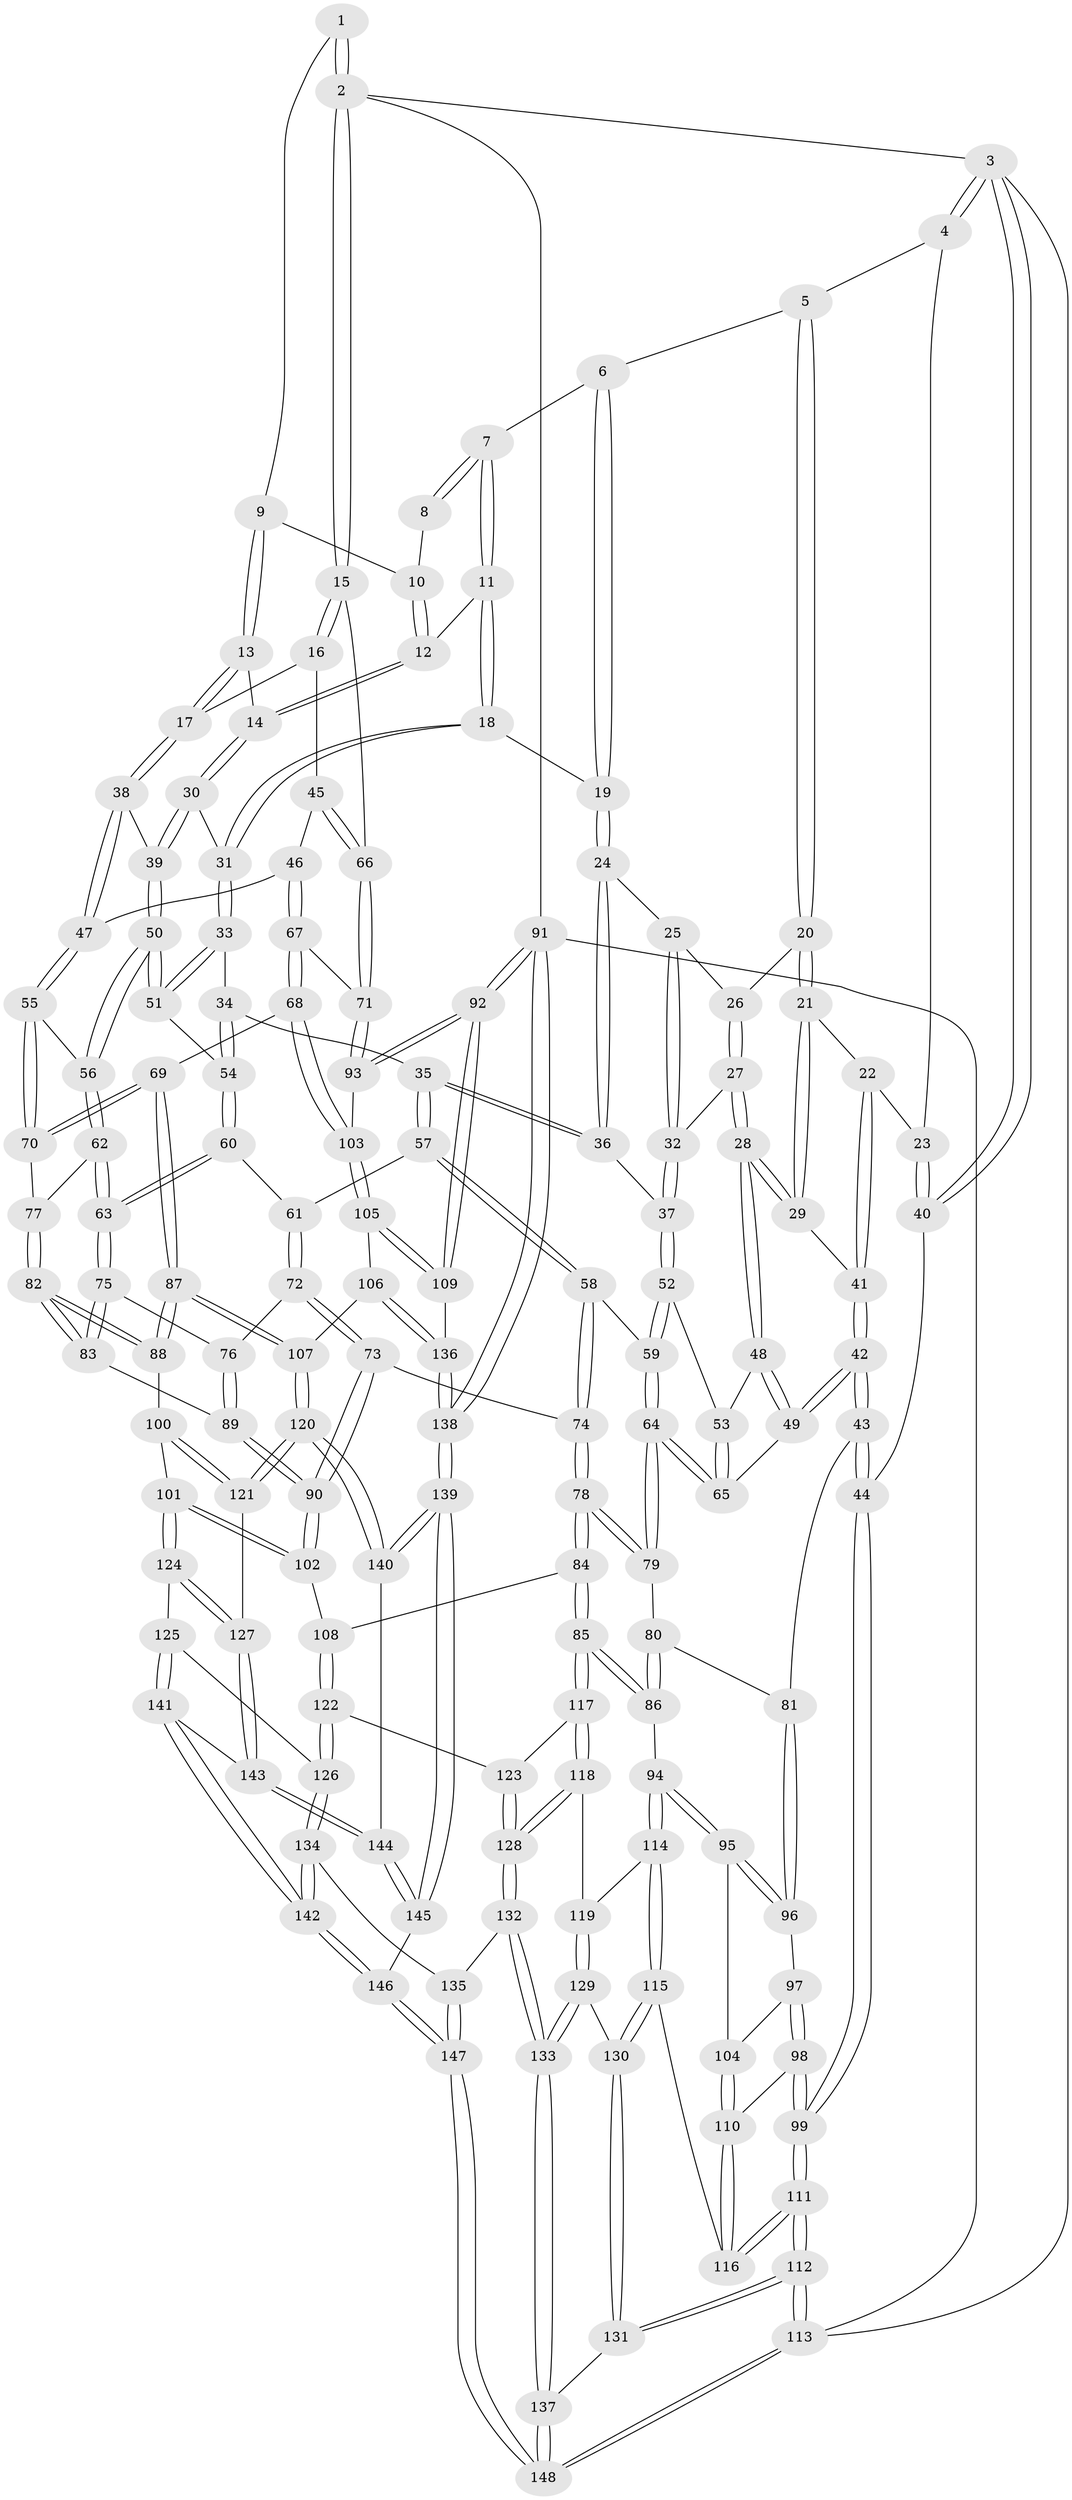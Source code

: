 // Generated by graph-tools (version 1.1) at 2025/17/03/09/25 04:17:09]
// undirected, 148 vertices, 367 edges
graph export_dot {
graph [start="1"]
  node [color=gray90,style=filled];
  1 [pos="+0.8703509274327837+0"];
  2 [pos="+1+0"];
  3 [pos="+0+0"];
  4 [pos="+0.24231426341993825+0"];
  5 [pos="+0.2772635075143519+0"];
  6 [pos="+0.38018527399973534+0"];
  7 [pos="+0.48971486465151226+0"];
  8 [pos="+0.7414728267711066+0"];
  9 [pos="+0.752991245513104+0.08700430997282158"];
  10 [pos="+0.7152958957866602+0.07446789958820017"];
  11 [pos="+0.5885454892453884+0.08556703095421409"];
  12 [pos="+0.617159542403238+0.1331531623391163"];
  13 [pos="+0.78948722391011+0.11833976142257403"];
  14 [pos="+0.6202695651435013+0.15018886764270534"];
  15 [pos="+1+0"];
  16 [pos="+0.9098818953975396+0.1303044792285425"];
  17 [pos="+0.8503326359772494+0.1473171368742222"];
  18 [pos="+0.4333999659925306+0.18083732615008122"];
  19 [pos="+0.41904882487309164+0.17273277947919394"];
  20 [pos="+0.23742880322570403+0.1157975711763795"];
  21 [pos="+0.12946081012682034+0.17734797987663498"];
  22 [pos="+0.08308681105011942+0.19002328616860792"];
  23 [pos="+0.06140075578520832+0.17377311939459206"];
  24 [pos="+0.3948440408594912+0.1899234487239908"];
  25 [pos="+0.36850065122130776+0.19398120845310587"];
  26 [pos="+0.24066409532108582+0.12417773249067929"];
  27 [pos="+0.25306634534771777+0.25932455231030493"];
  28 [pos="+0.23761621008895706+0.26881630849231586"];
  29 [pos="+0.2179728006599541+0.25741992446134676"];
  30 [pos="+0.620742238845747+0.16392951094756433"];
  31 [pos="+0.49988461391489875+0.23806516238334047"];
  32 [pos="+0.27505505799983976+0.26546212313678985"];
  33 [pos="+0.49903350415716613+0.25005064142481354"];
  34 [pos="+0.4465196488927031+0.308079704427152"];
  35 [pos="+0.3921427368037145+0.32128424668228894"];
  36 [pos="+0.3767898328285959+0.3124749193973744"];
  37 [pos="+0.32763554577947646+0.3112107588264953"];
  38 [pos="+0.7209413375298328+0.2582860973554282"];
  39 [pos="+0.6910971944644132+0.251491436788783"];
  40 [pos="+0+0.06570590006297632"];
  41 [pos="+0.08979663237162108+0.22075243951428827"];
  42 [pos="+0.09627113714841867+0.3876554978317727"];
  43 [pos="+0.03470888049159044+0.4372108467986924"];
  44 [pos="+0+0.448826770529463"];
  45 [pos="+0.8296238568762936+0.3477154505285338"];
  46 [pos="+0.8070484580934965+0.35729863708037224"];
  47 [pos="+0.7789523526689177+0.3445842660248417"];
  48 [pos="+0.1808820774888819+0.33840389100589374"];
  49 [pos="+0.12640538646288912+0.3808872270043194"];
  50 [pos="+0.5976242903237481+0.35373984222948573"];
  51 [pos="+0.5655154547176279+0.3347909539589863"];
  52 [pos="+0.3104579215192128+0.3586607873102298"];
  53 [pos="+0.2637342665043068+0.36451653435899534"];
  54 [pos="+0.4804775574351947+0.3641631523108413"];
  55 [pos="+0.6803170591934196+0.4390637662126378"];
  56 [pos="+0.6019934136305911+0.4108446495018353"];
  57 [pos="+0.40310939813359353+0.43372783874907"];
  58 [pos="+0.38688382964722545+0.44029300994612663"];
  59 [pos="+0.3167487214923534+0.431734628573216"];
  60 [pos="+0.46987813881270585+0.42687286522286494"];
  61 [pos="+0.4117612603332476+0.4359281646953314"];
  62 [pos="+0.5593983300675331+0.45356199492683946"];
  63 [pos="+0.5458845095969149+0.4608961170226697"];
  64 [pos="+0.27483863009429393+0.45455492139226633"];
  65 [pos="+0.27360765485985084+0.453759048884653"];
  66 [pos="+1+0.31253715482968075"];
  67 [pos="+0.8453720965246362+0.5031778608688611"];
  68 [pos="+0.82006603197702+0.5463848910205804"];
  69 [pos="+0.7591655205131412+0.5569372204890631"];
  70 [pos="+0.7129337368189481+0.5056726571376124"];
  71 [pos="+1+0.3931984160171132"];
  72 [pos="+0.4485650408394669+0.5432530390378988"];
  73 [pos="+0.402180178460003+0.5774568995230218"];
  74 [pos="+0.3505979254816055+0.5847662970287751"];
  75 [pos="+0.5304878151851211+0.5142197637049484"];
  76 [pos="+0.48035442341974355+0.542642249426223"];
  77 [pos="+0.6232977279165466+0.5218313308553921"];
  78 [pos="+0.34036260472513497+0.5910571876931316"];
  79 [pos="+0.27098975376994633+0.4981118076871709"];
  80 [pos="+0.2198443457378756+0.5263846110933237"];
  81 [pos="+0.0422122009501987+0.44654836867646247"];
  82 [pos="+0.6053381763280112+0.6212328356543511"];
  83 [pos="+0.5767147065615346+0.5914044800000123"];
  84 [pos="+0.3044526651005541+0.6700176334299275"];
  85 [pos="+0.2690929592588866+0.6888893088671468"];
  86 [pos="+0.19340860595509887+0.6622472516349767"];
  87 [pos="+0.6699557629421615+0.6616233028153311"];
  88 [pos="+0.6229381278822582+0.6526587924785588"];
  89 [pos="+0.491964478784935+0.5988216871697811"];
  90 [pos="+0.4760974117661383+0.6441096927516259"];
  91 [pos="+1+1"];
  92 [pos="+1+0.7526444265543293"];
  93 [pos="+1+0.4845617274128986"];
  94 [pos="+0.16919981084689087+0.6614930938010992"];
  95 [pos="+0.16534946347607996+0.6600388055173485"];
  96 [pos="+0.09840411941600131+0.555762705803609"];
  97 [pos="+0.032660567378769545+0.6427179368143011"];
  98 [pos="+0+0.6245269105557293"];
  99 [pos="+0+0.5879396802185431"];
  100 [pos="+0.5428186668588576+0.6961257905663192"];
  101 [pos="+0.4973314272017521+0.7148814256511177"];
  102 [pos="+0.49730237923131343+0.7148686988471356"];
  103 [pos="+0.858851441483282+0.5961712828821208"];
  104 [pos="+0.11615933126040531+0.6772440083635483"];
  105 [pos="+0.8929149929269379+0.6535710378995602"];
  106 [pos="+0.768368418947723+0.78330442332183"];
  107 [pos="+0.7273406563892587+0.7783301698187262"];
  108 [pos="+0.42256982956975847+0.7194759223428276"];
  109 [pos="+1+0.7370429715445438"];
  110 [pos="+0.05688373763233226+0.7220545593430048"];
  111 [pos="+0+0.9708766152014089"];
  112 [pos="+0+1"];
  113 [pos="+0+1"];
  114 [pos="+0.12931429516302195+0.7905029734055425"];
  115 [pos="+0.09046624771109112+0.8132957558000625"];
  116 [pos="+0.041908607081086034+0.7921259208666205"];
  117 [pos="+0.2691148543460337+0.6978384189703843"];
  118 [pos="+0.22814285081455368+0.8109562736453254"];
  119 [pos="+0.18666749819138923+0.8184567150892389"];
  120 [pos="+0.666198446014881+0.8531768352927508"];
  121 [pos="+0.6467789664201972+0.8514203024759873"];
  122 [pos="+0.3868249774347055+0.8281863563307934"];
  123 [pos="+0.33593248340019294+0.8108596058610593"];
  124 [pos="+0.500938763287886+0.7370644575040394"];
  125 [pos="+0.4702563066714445+0.8559726323164313"];
  126 [pos="+0.4019709176626033+0.8537097131029232"];
  127 [pos="+0.6032912009292961+0.8516683437928743"];
  128 [pos="+0.26531666483526195+0.9063226475084295"];
  129 [pos="+0.15279362595426385+0.8674750637158145"];
  130 [pos="+0.0989745829421574+0.8413084317963544"];
  131 [pos="+0.08951003574984213+0.8679280023972105"];
  132 [pos="+0.265354813120757+0.9073313978717382"];
  133 [pos="+0.17837573884605057+0.9445706034248379"];
  134 [pos="+0.3671895964308298+0.912334098740523"];
  135 [pos="+0.2799954791383565+0.9172310495144773"];
  136 [pos="+0.817560596822002+0.8217215395261427"];
  137 [pos="+0.12760897735634755+1"];
  138 [pos="+1+1"];
  139 [pos="+1+1"];
  140 [pos="+0.6777533841771886+0.9276348084659457"];
  141 [pos="+0.5045289197555036+0.8956525893652169"];
  142 [pos="+0.43691995230549135+1"];
  143 [pos="+0.5206480766231192+0.8959591388488926"];
  144 [pos="+0.57500399048255+0.9764719376107684"];
  145 [pos="+0.49112907137200185+1"];
  146 [pos="+0.4411781036001286+1"];
  147 [pos="+0.35333719967803034+1"];
  148 [pos="+0+1"];
  1 -- 2;
  1 -- 2;
  1 -- 9;
  2 -- 3;
  2 -- 15;
  2 -- 15;
  2 -- 91;
  3 -- 4;
  3 -- 4;
  3 -- 40;
  3 -- 40;
  3 -- 113;
  4 -- 5;
  4 -- 23;
  5 -- 6;
  5 -- 20;
  5 -- 20;
  6 -- 7;
  6 -- 19;
  6 -- 19;
  7 -- 8;
  7 -- 8;
  7 -- 11;
  7 -- 11;
  8 -- 10;
  9 -- 10;
  9 -- 13;
  9 -- 13;
  10 -- 12;
  10 -- 12;
  11 -- 12;
  11 -- 18;
  11 -- 18;
  12 -- 14;
  12 -- 14;
  13 -- 14;
  13 -- 17;
  13 -- 17;
  14 -- 30;
  14 -- 30;
  15 -- 16;
  15 -- 16;
  15 -- 66;
  16 -- 17;
  16 -- 45;
  17 -- 38;
  17 -- 38;
  18 -- 19;
  18 -- 31;
  18 -- 31;
  19 -- 24;
  19 -- 24;
  20 -- 21;
  20 -- 21;
  20 -- 26;
  21 -- 22;
  21 -- 29;
  21 -- 29;
  22 -- 23;
  22 -- 41;
  22 -- 41;
  23 -- 40;
  23 -- 40;
  24 -- 25;
  24 -- 36;
  24 -- 36;
  25 -- 26;
  25 -- 32;
  25 -- 32;
  26 -- 27;
  26 -- 27;
  27 -- 28;
  27 -- 28;
  27 -- 32;
  28 -- 29;
  28 -- 29;
  28 -- 48;
  28 -- 48;
  29 -- 41;
  30 -- 31;
  30 -- 39;
  30 -- 39;
  31 -- 33;
  31 -- 33;
  32 -- 37;
  32 -- 37;
  33 -- 34;
  33 -- 51;
  33 -- 51;
  34 -- 35;
  34 -- 54;
  34 -- 54;
  35 -- 36;
  35 -- 36;
  35 -- 57;
  35 -- 57;
  36 -- 37;
  37 -- 52;
  37 -- 52;
  38 -- 39;
  38 -- 47;
  38 -- 47;
  39 -- 50;
  39 -- 50;
  40 -- 44;
  41 -- 42;
  41 -- 42;
  42 -- 43;
  42 -- 43;
  42 -- 49;
  42 -- 49;
  43 -- 44;
  43 -- 44;
  43 -- 81;
  44 -- 99;
  44 -- 99;
  45 -- 46;
  45 -- 66;
  45 -- 66;
  46 -- 47;
  46 -- 67;
  46 -- 67;
  47 -- 55;
  47 -- 55;
  48 -- 49;
  48 -- 49;
  48 -- 53;
  49 -- 65;
  50 -- 51;
  50 -- 51;
  50 -- 56;
  50 -- 56;
  51 -- 54;
  52 -- 53;
  52 -- 59;
  52 -- 59;
  53 -- 65;
  53 -- 65;
  54 -- 60;
  54 -- 60;
  55 -- 56;
  55 -- 70;
  55 -- 70;
  56 -- 62;
  56 -- 62;
  57 -- 58;
  57 -- 58;
  57 -- 61;
  58 -- 59;
  58 -- 74;
  58 -- 74;
  59 -- 64;
  59 -- 64;
  60 -- 61;
  60 -- 63;
  60 -- 63;
  61 -- 72;
  61 -- 72;
  62 -- 63;
  62 -- 63;
  62 -- 77;
  63 -- 75;
  63 -- 75;
  64 -- 65;
  64 -- 65;
  64 -- 79;
  64 -- 79;
  66 -- 71;
  66 -- 71;
  67 -- 68;
  67 -- 68;
  67 -- 71;
  68 -- 69;
  68 -- 103;
  68 -- 103;
  69 -- 70;
  69 -- 70;
  69 -- 87;
  69 -- 87;
  70 -- 77;
  71 -- 93;
  71 -- 93;
  72 -- 73;
  72 -- 73;
  72 -- 76;
  73 -- 74;
  73 -- 90;
  73 -- 90;
  74 -- 78;
  74 -- 78;
  75 -- 76;
  75 -- 83;
  75 -- 83;
  76 -- 89;
  76 -- 89;
  77 -- 82;
  77 -- 82;
  78 -- 79;
  78 -- 79;
  78 -- 84;
  78 -- 84;
  79 -- 80;
  80 -- 81;
  80 -- 86;
  80 -- 86;
  81 -- 96;
  81 -- 96;
  82 -- 83;
  82 -- 83;
  82 -- 88;
  82 -- 88;
  83 -- 89;
  84 -- 85;
  84 -- 85;
  84 -- 108;
  85 -- 86;
  85 -- 86;
  85 -- 117;
  85 -- 117;
  86 -- 94;
  87 -- 88;
  87 -- 88;
  87 -- 107;
  87 -- 107;
  88 -- 100;
  89 -- 90;
  89 -- 90;
  90 -- 102;
  90 -- 102;
  91 -- 92;
  91 -- 92;
  91 -- 138;
  91 -- 138;
  91 -- 113;
  92 -- 93;
  92 -- 93;
  92 -- 109;
  92 -- 109;
  93 -- 103;
  94 -- 95;
  94 -- 95;
  94 -- 114;
  94 -- 114;
  95 -- 96;
  95 -- 96;
  95 -- 104;
  96 -- 97;
  97 -- 98;
  97 -- 98;
  97 -- 104;
  98 -- 99;
  98 -- 99;
  98 -- 110;
  99 -- 111;
  99 -- 111;
  100 -- 101;
  100 -- 121;
  100 -- 121;
  101 -- 102;
  101 -- 102;
  101 -- 124;
  101 -- 124;
  102 -- 108;
  103 -- 105;
  103 -- 105;
  104 -- 110;
  104 -- 110;
  105 -- 106;
  105 -- 109;
  105 -- 109;
  106 -- 107;
  106 -- 136;
  106 -- 136;
  107 -- 120;
  107 -- 120;
  108 -- 122;
  108 -- 122;
  109 -- 136;
  110 -- 116;
  110 -- 116;
  111 -- 112;
  111 -- 112;
  111 -- 116;
  111 -- 116;
  112 -- 113;
  112 -- 113;
  112 -- 131;
  112 -- 131;
  113 -- 148;
  113 -- 148;
  114 -- 115;
  114 -- 115;
  114 -- 119;
  115 -- 116;
  115 -- 130;
  115 -- 130;
  117 -- 118;
  117 -- 118;
  117 -- 123;
  118 -- 119;
  118 -- 128;
  118 -- 128;
  119 -- 129;
  119 -- 129;
  120 -- 121;
  120 -- 121;
  120 -- 140;
  120 -- 140;
  121 -- 127;
  122 -- 123;
  122 -- 126;
  122 -- 126;
  123 -- 128;
  123 -- 128;
  124 -- 125;
  124 -- 127;
  124 -- 127;
  125 -- 126;
  125 -- 141;
  125 -- 141;
  126 -- 134;
  126 -- 134;
  127 -- 143;
  127 -- 143;
  128 -- 132;
  128 -- 132;
  129 -- 130;
  129 -- 133;
  129 -- 133;
  130 -- 131;
  130 -- 131;
  131 -- 137;
  132 -- 133;
  132 -- 133;
  132 -- 135;
  133 -- 137;
  133 -- 137;
  134 -- 135;
  134 -- 142;
  134 -- 142;
  135 -- 147;
  135 -- 147;
  136 -- 138;
  136 -- 138;
  137 -- 148;
  137 -- 148;
  138 -- 139;
  138 -- 139;
  139 -- 140;
  139 -- 140;
  139 -- 145;
  139 -- 145;
  140 -- 144;
  141 -- 142;
  141 -- 142;
  141 -- 143;
  142 -- 146;
  142 -- 146;
  143 -- 144;
  143 -- 144;
  144 -- 145;
  144 -- 145;
  145 -- 146;
  146 -- 147;
  146 -- 147;
  147 -- 148;
  147 -- 148;
}
